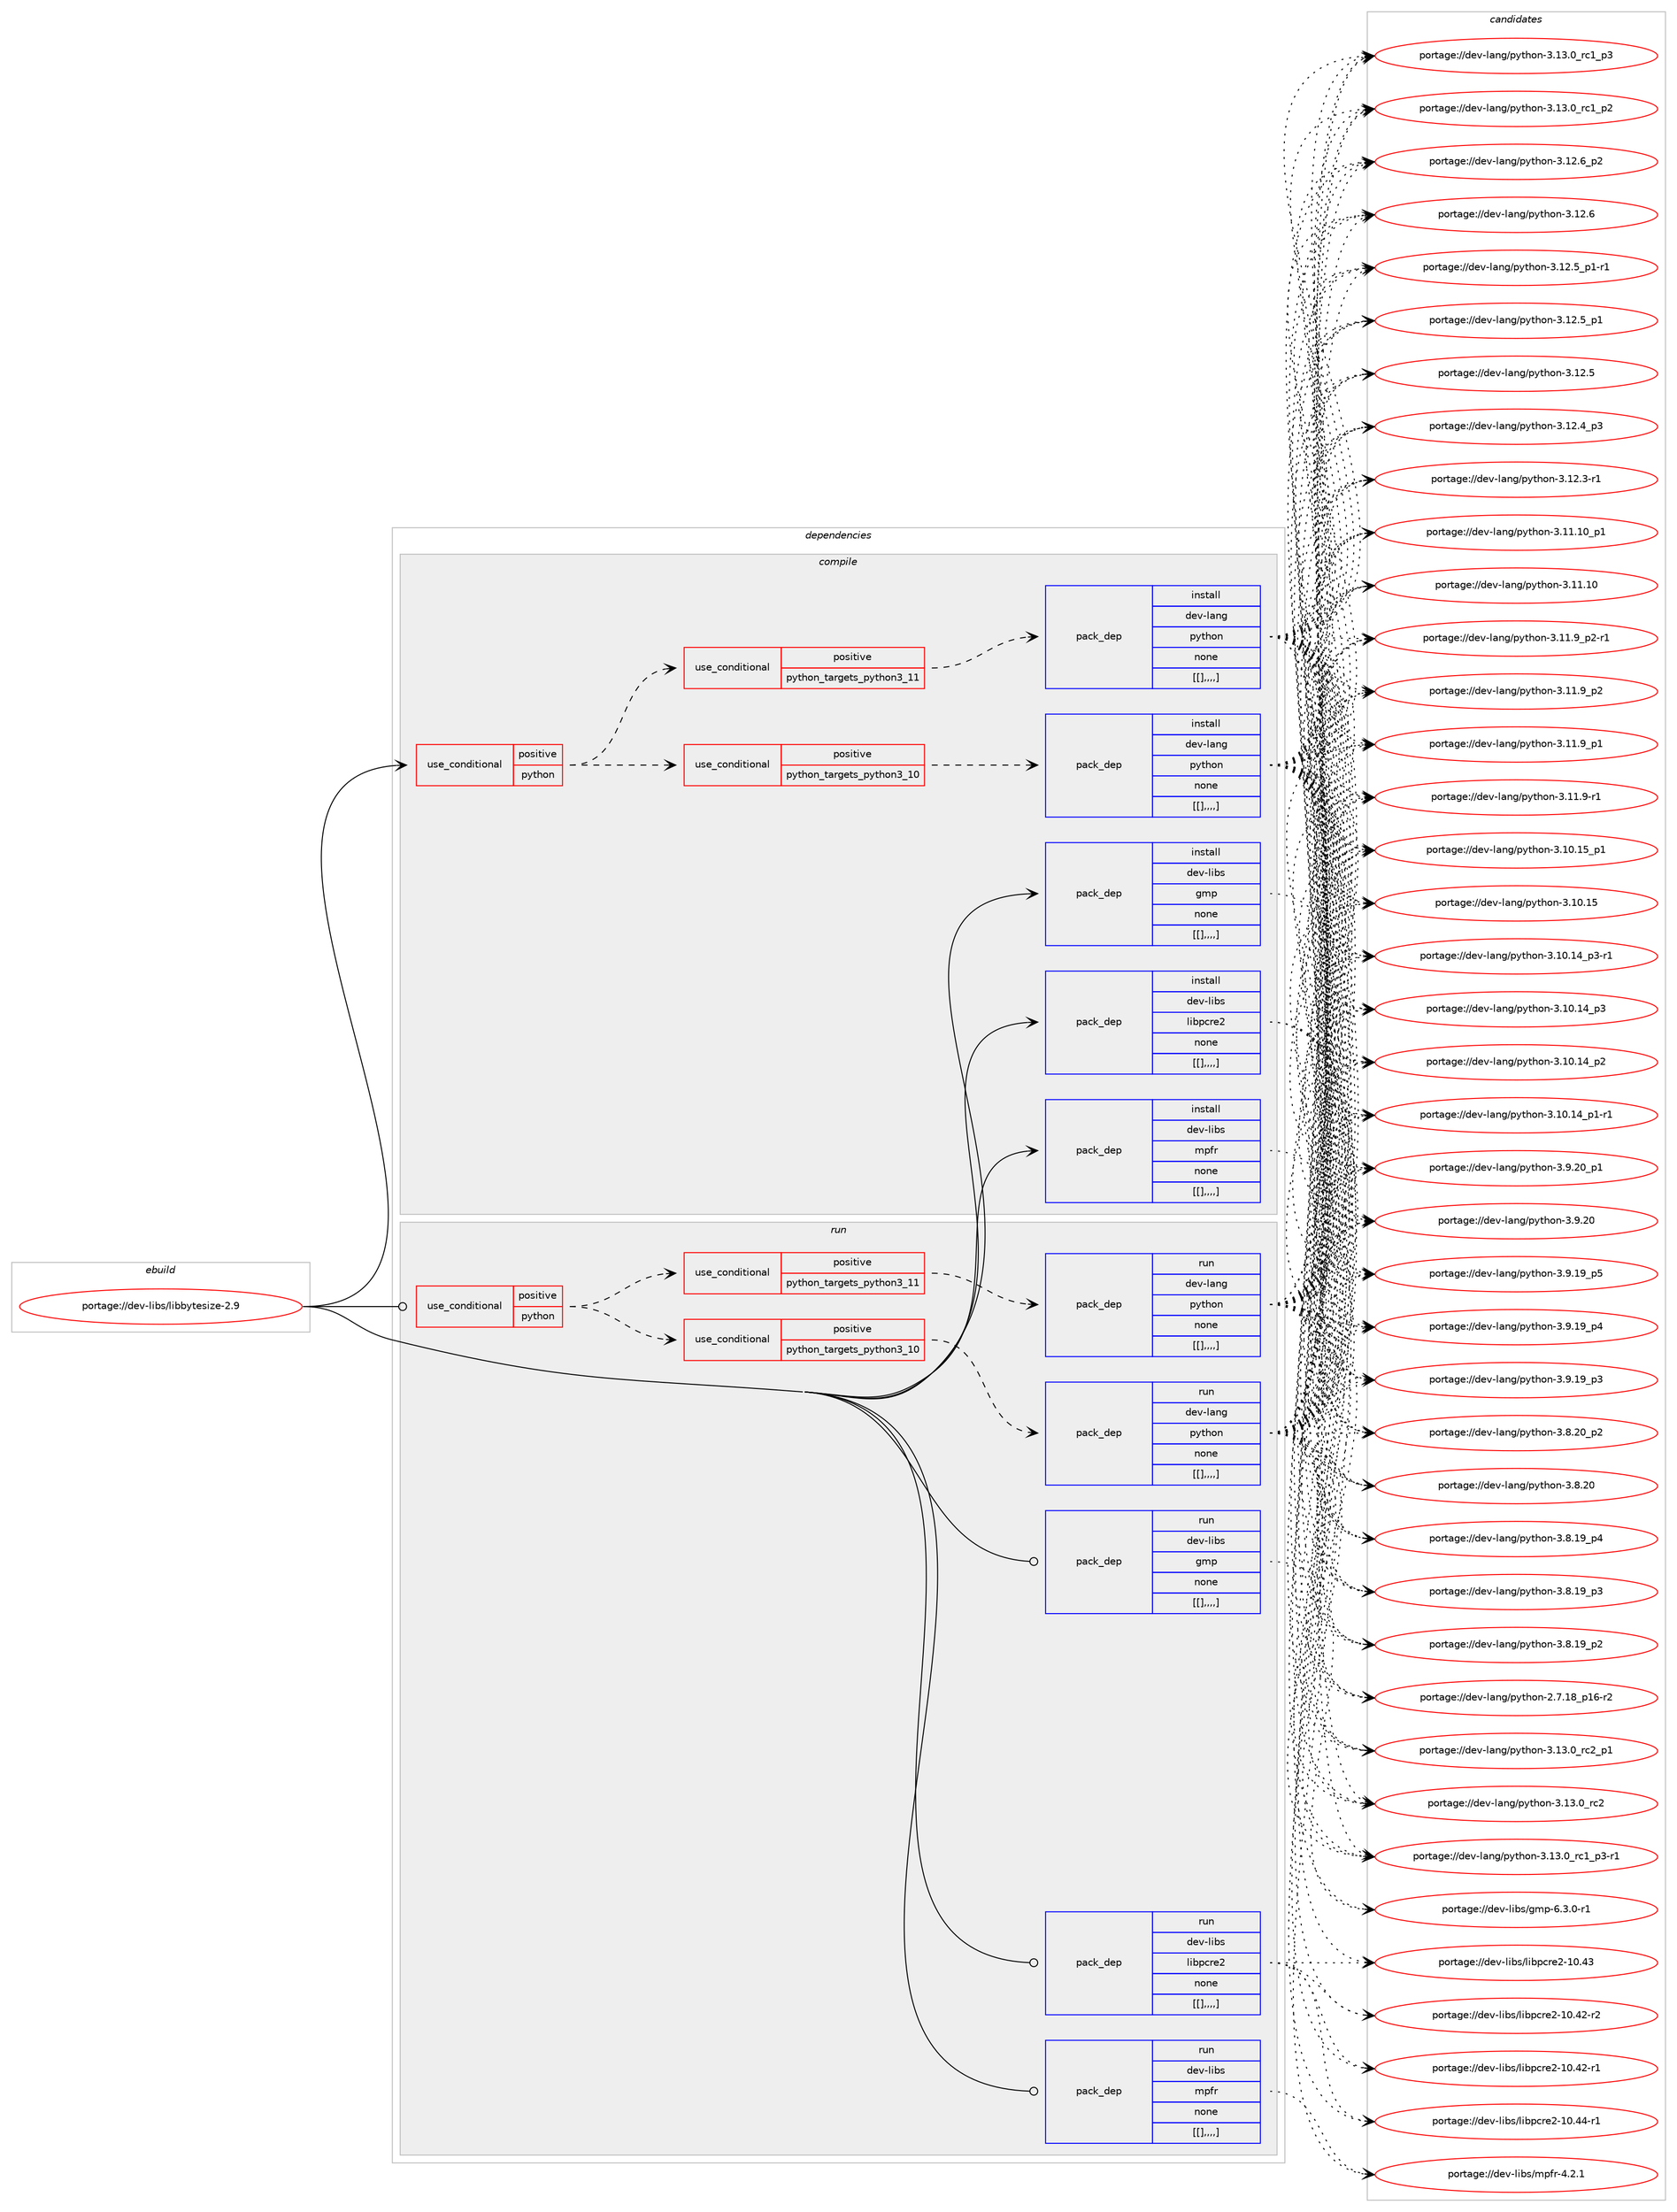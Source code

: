 digraph prolog {

# *************
# Graph options
# *************

newrank=true;
concentrate=true;
compound=true;
graph [rankdir=LR,fontname=Helvetica,fontsize=10,ranksep=1.5];#, ranksep=2.5, nodesep=0.2];
edge  [arrowhead=vee];
node  [fontname=Helvetica,fontsize=10];

# **********
# The ebuild
# **********

subgraph cluster_leftcol {
color=gray;
label=<<i>ebuild</i>>;
id [label="portage://dev-libs/libbytesize-2.9", color=red, width=4, href="../dev-libs/libbytesize-2.9.svg"];
}

# ****************
# The dependencies
# ****************

subgraph cluster_midcol {
color=gray;
label=<<i>dependencies</i>>;
subgraph cluster_compile {
fillcolor="#eeeeee";
style=filled;
label=<<i>compile</i>>;
subgraph cond27423 {
dependency110654 [label=<<TABLE BORDER="0" CELLBORDER="1" CELLSPACING="0" CELLPADDING="4"><TR><TD ROWSPAN="3" CELLPADDING="10">use_conditional</TD></TR><TR><TD>positive</TD></TR><TR><TD>python</TD></TR></TABLE>>, shape=none, color=red];
subgraph cond27424 {
dependency110655 [label=<<TABLE BORDER="0" CELLBORDER="1" CELLSPACING="0" CELLPADDING="4"><TR><TD ROWSPAN="3" CELLPADDING="10">use_conditional</TD></TR><TR><TD>positive</TD></TR><TR><TD>python_targets_python3_10</TD></TR></TABLE>>, shape=none, color=red];
subgraph pack82079 {
dependency110656 [label=<<TABLE BORDER="0" CELLBORDER="1" CELLSPACING="0" CELLPADDING="4" WIDTH="220"><TR><TD ROWSPAN="6" CELLPADDING="30">pack_dep</TD></TR><TR><TD WIDTH="110">install</TD></TR><TR><TD>dev-lang</TD></TR><TR><TD>python</TD></TR><TR><TD>none</TD></TR><TR><TD>[[],,,,]</TD></TR></TABLE>>, shape=none, color=blue];
}
dependency110655:e -> dependency110656:w [weight=20,style="dashed",arrowhead="vee"];
}
dependency110654:e -> dependency110655:w [weight=20,style="dashed",arrowhead="vee"];
subgraph cond27425 {
dependency110657 [label=<<TABLE BORDER="0" CELLBORDER="1" CELLSPACING="0" CELLPADDING="4"><TR><TD ROWSPAN="3" CELLPADDING="10">use_conditional</TD></TR><TR><TD>positive</TD></TR><TR><TD>python_targets_python3_11</TD></TR></TABLE>>, shape=none, color=red];
subgraph pack82080 {
dependency110658 [label=<<TABLE BORDER="0" CELLBORDER="1" CELLSPACING="0" CELLPADDING="4" WIDTH="220"><TR><TD ROWSPAN="6" CELLPADDING="30">pack_dep</TD></TR><TR><TD WIDTH="110">install</TD></TR><TR><TD>dev-lang</TD></TR><TR><TD>python</TD></TR><TR><TD>none</TD></TR><TR><TD>[[],,,,]</TD></TR></TABLE>>, shape=none, color=blue];
}
dependency110657:e -> dependency110658:w [weight=20,style="dashed",arrowhead="vee"];
}
dependency110654:e -> dependency110657:w [weight=20,style="dashed",arrowhead="vee"];
}
id:e -> dependency110654:w [weight=20,style="solid",arrowhead="vee"];
subgraph pack82081 {
dependency110659 [label=<<TABLE BORDER="0" CELLBORDER="1" CELLSPACING="0" CELLPADDING="4" WIDTH="220"><TR><TD ROWSPAN="6" CELLPADDING="30">pack_dep</TD></TR><TR><TD WIDTH="110">install</TD></TR><TR><TD>dev-libs</TD></TR><TR><TD>gmp</TD></TR><TR><TD>none</TD></TR><TR><TD>[[],,,,]</TD></TR></TABLE>>, shape=none, color=blue];
}
id:e -> dependency110659:w [weight=20,style="solid",arrowhead="vee"];
subgraph pack82082 {
dependency110660 [label=<<TABLE BORDER="0" CELLBORDER="1" CELLSPACING="0" CELLPADDING="4" WIDTH="220"><TR><TD ROWSPAN="6" CELLPADDING="30">pack_dep</TD></TR><TR><TD WIDTH="110">install</TD></TR><TR><TD>dev-libs</TD></TR><TR><TD>libpcre2</TD></TR><TR><TD>none</TD></TR><TR><TD>[[],,,,]</TD></TR></TABLE>>, shape=none, color=blue];
}
id:e -> dependency110660:w [weight=20,style="solid",arrowhead="vee"];
subgraph pack82083 {
dependency110661 [label=<<TABLE BORDER="0" CELLBORDER="1" CELLSPACING="0" CELLPADDING="4" WIDTH="220"><TR><TD ROWSPAN="6" CELLPADDING="30">pack_dep</TD></TR><TR><TD WIDTH="110">install</TD></TR><TR><TD>dev-libs</TD></TR><TR><TD>mpfr</TD></TR><TR><TD>none</TD></TR><TR><TD>[[],,,,]</TD></TR></TABLE>>, shape=none, color=blue];
}
id:e -> dependency110661:w [weight=20,style="solid",arrowhead="vee"];
}
subgraph cluster_compileandrun {
fillcolor="#eeeeee";
style=filled;
label=<<i>compile and run</i>>;
}
subgraph cluster_run {
fillcolor="#eeeeee";
style=filled;
label=<<i>run</i>>;
subgraph cond27426 {
dependency110662 [label=<<TABLE BORDER="0" CELLBORDER="1" CELLSPACING="0" CELLPADDING="4"><TR><TD ROWSPAN="3" CELLPADDING="10">use_conditional</TD></TR><TR><TD>positive</TD></TR><TR><TD>python</TD></TR></TABLE>>, shape=none, color=red];
subgraph cond27427 {
dependency110663 [label=<<TABLE BORDER="0" CELLBORDER="1" CELLSPACING="0" CELLPADDING="4"><TR><TD ROWSPAN="3" CELLPADDING="10">use_conditional</TD></TR><TR><TD>positive</TD></TR><TR><TD>python_targets_python3_10</TD></TR></TABLE>>, shape=none, color=red];
subgraph pack82084 {
dependency110664 [label=<<TABLE BORDER="0" CELLBORDER="1" CELLSPACING="0" CELLPADDING="4" WIDTH="220"><TR><TD ROWSPAN="6" CELLPADDING="30">pack_dep</TD></TR><TR><TD WIDTH="110">run</TD></TR><TR><TD>dev-lang</TD></TR><TR><TD>python</TD></TR><TR><TD>none</TD></TR><TR><TD>[[],,,,]</TD></TR></TABLE>>, shape=none, color=blue];
}
dependency110663:e -> dependency110664:w [weight=20,style="dashed",arrowhead="vee"];
}
dependency110662:e -> dependency110663:w [weight=20,style="dashed",arrowhead="vee"];
subgraph cond27428 {
dependency110665 [label=<<TABLE BORDER="0" CELLBORDER="1" CELLSPACING="0" CELLPADDING="4"><TR><TD ROWSPAN="3" CELLPADDING="10">use_conditional</TD></TR><TR><TD>positive</TD></TR><TR><TD>python_targets_python3_11</TD></TR></TABLE>>, shape=none, color=red];
subgraph pack82085 {
dependency110666 [label=<<TABLE BORDER="0" CELLBORDER="1" CELLSPACING="0" CELLPADDING="4" WIDTH="220"><TR><TD ROWSPAN="6" CELLPADDING="30">pack_dep</TD></TR><TR><TD WIDTH="110">run</TD></TR><TR><TD>dev-lang</TD></TR><TR><TD>python</TD></TR><TR><TD>none</TD></TR><TR><TD>[[],,,,]</TD></TR></TABLE>>, shape=none, color=blue];
}
dependency110665:e -> dependency110666:w [weight=20,style="dashed",arrowhead="vee"];
}
dependency110662:e -> dependency110665:w [weight=20,style="dashed",arrowhead="vee"];
}
id:e -> dependency110662:w [weight=20,style="solid",arrowhead="odot"];
subgraph pack82086 {
dependency110667 [label=<<TABLE BORDER="0" CELLBORDER="1" CELLSPACING="0" CELLPADDING="4" WIDTH="220"><TR><TD ROWSPAN="6" CELLPADDING="30">pack_dep</TD></TR><TR><TD WIDTH="110">run</TD></TR><TR><TD>dev-libs</TD></TR><TR><TD>gmp</TD></TR><TR><TD>none</TD></TR><TR><TD>[[],,,,]</TD></TR></TABLE>>, shape=none, color=blue];
}
id:e -> dependency110667:w [weight=20,style="solid",arrowhead="odot"];
subgraph pack82087 {
dependency110668 [label=<<TABLE BORDER="0" CELLBORDER="1" CELLSPACING="0" CELLPADDING="4" WIDTH="220"><TR><TD ROWSPAN="6" CELLPADDING="30">pack_dep</TD></TR><TR><TD WIDTH="110">run</TD></TR><TR><TD>dev-libs</TD></TR><TR><TD>libpcre2</TD></TR><TR><TD>none</TD></TR><TR><TD>[[],,,,]</TD></TR></TABLE>>, shape=none, color=blue];
}
id:e -> dependency110668:w [weight=20,style="solid",arrowhead="odot"];
subgraph pack82088 {
dependency110669 [label=<<TABLE BORDER="0" CELLBORDER="1" CELLSPACING="0" CELLPADDING="4" WIDTH="220"><TR><TD ROWSPAN="6" CELLPADDING="30">pack_dep</TD></TR><TR><TD WIDTH="110">run</TD></TR><TR><TD>dev-libs</TD></TR><TR><TD>mpfr</TD></TR><TR><TD>none</TD></TR><TR><TD>[[],,,,]</TD></TR></TABLE>>, shape=none, color=blue];
}
id:e -> dependency110669:w [weight=20,style="solid",arrowhead="odot"];
}
}

# **************
# The candidates
# **************

subgraph cluster_choices {
rank=same;
color=gray;
label=<<i>candidates</i>>;

subgraph choice82079 {
color=black;
nodesep=1;
choice100101118451089711010347112121116104111110455146495146489511499509511249 [label="portage://dev-lang/python-3.13.0_rc2_p1", color=red, width=4,href="../dev-lang/python-3.13.0_rc2_p1.svg"];
choice10010111845108971101034711212111610411111045514649514648951149950 [label="portage://dev-lang/python-3.13.0_rc2", color=red, width=4,href="../dev-lang/python-3.13.0_rc2.svg"];
choice1001011184510897110103471121211161041111104551464951464895114994995112514511449 [label="portage://dev-lang/python-3.13.0_rc1_p3-r1", color=red, width=4,href="../dev-lang/python-3.13.0_rc1_p3-r1.svg"];
choice100101118451089711010347112121116104111110455146495146489511499499511251 [label="portage://dev-lang/python-3.13.0_rc1_p3", color=red, width=4,href="../dev-lang/python-3.13.0_rc1_p3.svg"];
choice100101118451089711010347112121116104111110455146495146489511499499511250 [label="portage://dev-lang/python-3.13.0_rc1_p2", color=red, width=4,href="../dev-lang/python-3.13.0_rc1_p2.svg"];
choice100101118451089711010347112121116104111110455146495046549511250 [label="portage://dev-lang/python-3.12.6_p2", color=red, width=4,href="../dev-lang/python-3.12.6_p2.svg"];
choice10010111845108971101034711212111610411111045514649504654 [label="portage://dev-lang/python-3.12.6", color=red, width=4,href="../dev-lang/python-3.12.6.svg"];
choice1001011184510897110103471121211161041111104551464950465395112494511449 [label="portage://dev-lang/python-3.12.5_p1-r1", color=red, width=4,href="../dev-lang/python-3.12.5_p1-r1.svg"];
choice100101118451089711010347112121116104111110455146495046539511249 [label="portage://dev-lang/python-3.12.5_p1", color=red, width=4,href="../dev-lang/python-3.12.5_p1.svg"];
choice10010111845108971101034711212111610411111045514649504653 [label="portage://dev-lang/python-3.12.5", color=red, width=4,href="../dev-lang/python-3.12.5.svg"];
choice100101118451089711010347112121116104111110455146495046529511251 [label="portage://dev-lang/python-3.12.4_p3", color=red, width=4,href="../dev-lang/python-3.12.4_p3.svg"];
choice100101118451089711010347112121116104111110455146495046514511449 [label="portage://dev-lang/python-3.12.3-r1", color=red, width=4,href="../dev-lang/python-3.12.3-r1.svg"];
choice10010111845108971101034711212111610411111045514649494649489511249 [label="portage://dev-lang/python-3.11.10_p1", color=red, width=4,href="../dev-lang/python-3.11.10_p1.svg"];
choice1001011184510897110103471121211161041111104551464949464948 [label="portage://dev-lang/python-3.11.10", color=red, width=4,href="../dev-lang/python-3.11.10.svg"];
choice1001011184510897110103471121211161041111104551464949465795112504511449 [label="portage://dev-lang/python-3.11.9_p2-r1", color=red, width=4,href="../dev-lang/python-3.11.9_p2-r1.svg"];
choice100101118451089711010347112121116104111110455146494946579511250 [label="portage://dev-lang/python-3.11.9_p2", color=red, width=4,href="../dev-lang/python-3.11.9_p2.svg"];
choice100101118451089711010347112121116104111110455146494946579511249 [label="portage://dev-lang/python-3.11.9_p1", color=red, width=4,href="../dev-lang/python-3.11.9_p1.svg"];
choice100101118451089711010347112121116104111110455146494946574511449 [label="portage://dev-lang/python-3.11.9-r1", color=red, width=4,href="../dev-lang/python-3.11.9-r1.svg"];
choice10010111845108971101034711212111610411111045514649484649539511249 [label="portage://dev-lang/python-3.10.15_p1", color=red, width=4,href="../dev-lang/python-3.10.15_p1.svg"];
choice1001011184510897110103471121211161041111104551464948464953 [label="portage://dev-lang/python-3.10.15", color=red, width=4,href="../dev-lang/python-3.10.15.svg"];
choice100101118451089711010347112121116104111110455146494846495295112514511449 [label="portage://dev-lang/python-3.10.14_p3-r1", color=red, width=4,href="../dev-lang/python-3.10.14_p3-r1.svg"];
choice10010111845108971101034711212111610411111045514649484649529511251 [label="portage://dev-lang/python-3.10.14_p3", color=red, width=4,href="../dev-lang/python-3.10.14_p3.svg"];
choice10010111845108971101034711212111610411111045514649484649529511250 [label="portage://dev-lang/python-3.10.14_p2", color=red, width=4,href="../dev-lang/python-3.10.14_p2.svg"];
choice100101118451089711010347112121116104111110455146494846495295112494511449 [label="portage://dev-lang/python-3.10.14_p1-r1", color=red, width=4,href="../dev-lang/python-3.10.14_p1-r1.svg"];
choice100101118451089711010347112121116104111110455146574650489511249 [label="portage://dev-lang/python-3.9.20_p1", color=red, width=4,href="../dev-lang/python-3.9.20_p1.svg"];
choice10010111845108971101034711212111610411111045514657465048 [label="portage://dev-lang/python-3.9.20", color=red, width=4,href="../dev-lang/python-3.9.20.svg"];
choice100101118451089711010347112121116104111110455146574649579511253 [label="portage://dev-lang/python-3.9.19_p5", color=red, width=4,href="../dev-lang/python-3.9.19_p5.svg"];
choice100101118451089711010347112121116104111110455146574649579511252 [label="portage://dev-lang/python-3.9.19_p4", color=red, width=4,href="../dev-lang/python-3.9.19_p4.svg"];
choice100101118451089711010347112121116104111110455146574649579511251 [label="portage://dev-lang/python-3.9.19_p3", color=red, width=4,href="../dev-lang/python-3.9.19_p3.svg"];
choice100101118451089711010347112121116104111110455146564650489511250 [label="portage://dev-lang/python-3.8.20_p2", color=red, width=4,href="../dev-lang/python-3.8.20_p2.svg"];
choice10010111845108971101034711212111610411111045514656465048 [label="portage://dev-lang/python-3.8.20", color=red, width=4,href="../dev-lang/python-3.8.20.svg"];
choice100101118451089711010347112121116104111110455146564649579511252 [label="portage://dev-lang/python-3.8.19_p4", color=red, width=4,href="../dev-lang/python-3.8.19_p4.svg"];
choice100101118451089711010347112121116104111110455146564649579511251 [label="portage://dev-lang/python-3.8.19_p3", color=red, width=4,href="../dev-lang/python-3.8.19_p3.svg"];
choice100101118451089711010347112121116104111110455146564649579511250 [label="portage://dev-lang/python-3.8.19_p2", color=red, width=4,href="../dev-lang/python-3.8.19_p2.svg"];
choice100101118451089711010347112121116104111110455046554649569511249544511450 [label="portage://dev-lang/python-2.7.18_p16-r2", color=red, width=4,href="../dev-lang/python-2.7.18_p16-r2.svg"];
dependency110656:e -> choice100101118451089711010347112121116104111110455146495146489511499509511249:w [style=dotted,weight="100"];
dependency110656:e -> choice10010111845108971101034711212111610411111045514649514648951149950:w [style=dotted,weight="100"];
dependency110656:e -> choice1001011184510897110103471121211161041111104551464951464895114994995112514511449:w [style=dotted,weight="100"];
dependency110656:e -> choice100101118451089711010347112121116104111110455146495146489511499499511251:w [style=dotted,weight="100"];
dependency110656:e -> choice100101118451089711010347112121116104111110455146495146489511499499511250:w [style=dotted,weight="100"];
dependency110656:e -> choice100101118451089711010347112121116104111110455146495046549511250:w [style=dotted,weight="100"];
dependency110656:e -> choice10010111845108971101034711212111610411111045514649504654:w [style=dotted,weight="100"];
dependency110656:e -> choice1001011184510897110103471121211161041111104551464950465395112494511449:w [style=dotted,weight="100"];
dependency110656:e -> choice100101118451089711010347112121116104111110455146495046539511249:w [style=dotted,weight="100"];
dependency110656:e -> choice10010111845108971101034711212111610411111045514649504653:w [style=dotted,weight="100"];
dependency110656:e -> choice100101118451089711010347112121116104111110455146495046529511251:w [style=dotted,weight="100"];
dependency110656:e -> choice100101118451089711010347112121116104111110455146495046514511449:w [style=dotted,weight="100"];
dependency110656:e -> choice10010111845108971101034711212111610411111045514649494649489511249:w [style=dotted,weight="100"];
dependency110656:e -> choice1001011184510897110103471121211161041111104551464949464948:w [style=dotted,weight="100"];
dependency110656:e -> choice1001011184510897110103471121211161041111104551464949465795112504511449:w [style=dotted,weight="100"];
dependency110656:e -> choice100101118451089711010347112121116104111110455146494946579511250:w [style=dotted,weight="100"];
dependency110656:e -> choice100101118451089711010347112121116104111110455146494946579511249:w [style=dotted,weight="100"];
dependency110656:e -> choice100101118451089711010347112121116104111110455146494946574511449:w [style=dotted,weight="100"];
dependency110656:e -> choice10010111845108971101034711212111610411111045514649484649539511249:w [style=dotted,weight="100"];
dependency110656:e -> choice1001011184510897110103471121211161041111104551464948464953:w [style=dotted,weight="100"];
dependency110656:e -> choice100101118451089711010347112121116104111110455146494846495295112514511449:w [style=dotted,weight="100"];
dependency110656:e -> choice10010111845108971101034711212111610411111045514649484649529511251:w [style=dotted,weight="100"];
dependency110656:e -> choice10010111845108971101034711212111610411111045514649484649529511250:w [style=dotted,weight="100"];
dependency110656:e -> choice100101118451089711010347112121116104111110455146494846495295112494511449:w [style=dotted,weight="100"];
dependency110656:e -> choice100101118451089711010347112121116104111110455146574650489511249:w [style=dotted,weight="100"];
dependency110656:e -> choice10010111845108971101034711212111610411111045514657465048:w [style=dotted,weight="100"];
dependency110656:e -> choice100101118451089711010347112121116104111110455146574649579511253:w [style=dotted,weight="100"];
dependency110656:e -> choice100101118451089711010347112121116104111110455146574649579511252:w [style=dotted,weight="100"];
dependency110656:e -> choice100101118451089711010347112121116104111110455146574649579511251:w [style=dotted,weight="100"];
dependency110656:e -> choice100101118451089711010347112121116104111110455146564650489511250:w [style=dotted,weight="100"];
dependency110656:e -> choice10010111845108971101034711212111610411111045514656465048:w [style=dotted,weight="100"];
dependency110656:e -> choice100101118451089711010347112121116104111110455146564649579511252:w [style=dotted,weight="100"];
dependency110656:e -> choice100101118451089711010347112121116104111110455146564649579511251:w [style=dotted,weight="100"];
dependency110656:e -> choice100101118451089711010347112121116104111110455146564649579511250:w [style=dotted,weight="100"];
dependency110656:e -> choice100101118451089711010347112121116104111110455046554649569511249544511450:w [style=dotted,weight="100"];
}
subgraph choice82080 {
color=black;
nodesep=1;
choice100101118451089711010347112121116104111110455146495146489511499509511249 [label="portage://dev-lang/python-3.13.0_rc2_p1", color=red, width=4,href="../dev-lang/python-3.13.0_rc2_p1.svg"];
choice10010111845108971101034711212111610411111045514649514648951149950 [label="portage://dev-lang/python-3.13.0_rc2", color=red, width=4,href="../dev-lang/python-3.13.0_rc2.svg"];
choice1001011184510897110103471121211161041111104551464951464895114994995112514511449 [label="portage://dev-lang/python-3.13.0_rc1_p3-r1", color=red, width=4,href="../dev-lang/python-3.13.0_rc1_p3-r1.svg"];
choice100101118451089711010347112121116104111110455146495146489511499499511251 [label="portage://dev-lang/python-3.13.0_rc1_p3", color=red, width=4,href="../dev-lang/python-3.13.0_rc1_p3.svg"];
choice100101118451089711010347112121116104111110455146495146489511499499511250 [label="portage://dev-lang/python-3.13.0_rc1_p2", color=red, width=4,href="../dev-lang/python-3.13.0_rc1_p2.svg"];
choice100101118451089711010347112121116104111110455146495046549511250 [label="portage://dev-lang/python-3.12.6_p2", color=red, width=4,href="../dev-lang/python-3.12.6_p2.svg"];
choice10010111845108971101034711212111610411111045514649504654 [label="portage://dev-lang/python-3.12.6", color=red, width=4,href="../dev-lang/python-3.12.6.svg"];
choice1001011184510897110103471121211161041111104551464950465395112494511449 [label="portage://dev-lang/python-3.12.5_p1-r1", color=red, width=4,href="../dev-lang/python-3.12.5_p1-r1.svg"];
choice100101118451089711010347112121116104111110455146495046539511249 [label="portage://dev-lang/python-3.12.5_p1", color=red, width=4,href="../dev-lang/python-3.12.5_p1.svg"];
choice10010111845108971101034711212111610411111045514649504653 [label="portage://dev-lang/python-3.12.5", color=red, width=4,href="../dev-lang/python-3.12.5.svg"];
choice100101118451089711010347112121116104111110455146495046529511251 [label="portage://dev-lang/python-3.12.4_p3", color=red, width=4,href="../dev-lang/python-3.12.4_p3.svg"];
choice100101118451089711010347112121116104111110455146495046514511449 [label="portage://dev-lang/python-3.12.3-r1", color=red, width=4,href="../dev-lang/python-3.12.3-r1.svg"];
choice10010111845108971101034711212111610411111045514649494649489511249 [label="portage://dev-lang/python-3.11.10_p1", color=red, width=4,href="../dev-lang/python-3.11.10_p1.svg"];
choice1001011184510897110103471121211161041111104551464949464948 [label="portage://dev-lang/python-3.11.10", color=red, width=4,href="../dev-lang/python-3.11.10.svg"];
choice1001011184510897110103471121211161041111104551464949465795112504511449 [label="portage://dev-lang/python-3.11.9_p2-r1", color=red, width=4,href="../dev-lang/python-3.11.9_p2-r1.svg"];
choice100101118451089711010347112121116104111110455146494946579511250 [label="portage://dev-lang/python-3.11.9_p2", color=red, width=4,href="../dev-lang/python-3.11.9_p2.svg"];
choice100101118451089711010347112121116104111110455146494946579511249 [label="portage://dev-lang/python-3.11.9_p1", color=red, width=4,href="../dev-lang/python-3.11.9_p1.svg"];
choice100101118451089711010347112121116104111110455146494946574511449 [label="portage://dev-lang/python-3.11.9-r1", color=red, width=4,href="../dev-lang/python-3.11.9-r1.svg"];
choice10010111845108971101034711212111610411111045514649484649539511249 [label="portage://dev-lang/python-3.10.15_p1", color=red, width=4,href="../dev-lang/python-3.10.15_p1.svg"];
choice1001011184510897110103471121211161041111104551464948464953 [label="portage://dev-lang/python-3.10.15", color=red, width=4,href="../dev-lang/python-3.10.15.svg"];
choice100101118451089711010347112121116104111110455146494846495295112514511449 [label="portage://dev-lang/python-3.10.14_p3-r1", color=red, width=4,href="../dev-lang/python-3.10.14_p3-r1.svg"];
choice10010111845108971101034711212111610411111045514649484649529511251 [label="portage://dev-lang/python-3.10.14_p3", color=red, width=4,href="../dev-lang/python-3.10.14_p3.svg"];
choice10010111845108971101034711212111610411111045514649484649529511250 [label="portage://dev-lang/python-3.10.14_p2", color=red, width=4,href="../dev-lang/python-3.10.14_p2.svg"];
choice100101118451089711010347112121116104111110455146494846495295112494511449 [label="portage://dev-lang/python-3.10.14_p1-r1", color=red, width=4,href="../dev-lang/python-3.10.14_p1-r1.svg"];
choice100101118451089711010347112121116104111110455146574650489511249 [label="portage://dev-lang/python-3.9.20_p1", color=red, width=4,href="../dev-lang/python-3.9.20_p1.svg"];
choice10010111845108971101034711212111610411111045514657465048 [label="portage://dev-lang/python-3.9.20", color=red, width=4,href="../dev-lang/python-3.9.20.svg"];
choice100101118451089711010347112121116104111110455146574649579511253 [label="portage://dev-lang/python-3.9.19_p5", color=red, width=4,href="../dev-lang/python-3.9.19_p5.svg"];
choice100101118451089711010347112121116104111110455146574649579511252 [label="portage://dev-lang/python-3.9.19_p4", color=red, width=4,href="../dev-lang/python-3.9.19_p4.svg"];
choice100101118451089711010347112121116104111110455146574649579511251 [label="portage://dev-lang/python-3.9.19_p3", color=red, width=4,href="../dev-lang/python-3.9.19_p3.svg"];
choice100101118451089711010347112121116104111110455146564650489511250 [label="portage://dev-lang/python-3.8.20_p2", color=red, width=4,href="../dev-lang/python-3.8.20_p2.svg"];
choice10010111845108971101034711212111610411111045514656465048 [label="portage://dev-lang/python-3.8.20", color=red, width=4,href="../dev-lang/python-3.8.20.svg"];
choice100101118451089711010347112121116104111110455146564649579511252 [label="portage://dev-lang/python-3.8.19_p4", color=red, width=4,href="../dev-lang/python-3.8.19_p4.svg"];
choice100101118451089711010347112121116104111110455146564649579511251 [label="portage://dev-lang/python-3.8.19_p3", color=red, width=4,href="../dev-lang/python-3.8.19_p3.svg"];
choice100101118451089711010347112121116104111110455146564649579511250 [label="portage://dev-lang/python-3.8.19_p2", color=red, width=4,href="../dev-lang/python-3.8.19_p2.svg"];
choice100101118451089711010347112121116104111110455046554649569511249544511450 [label="portage://dev-lang/python-2.7.18_p16-r2", color=red, width=4,href="../dev-lang/python-2.7.18_p16-r2.svg"];
dependency110658:e -> choice100101118451089711010347112121116104111110455146495146489511499509511249:w [style=dotted,weight="100"];
dependency110658:e -> choice10010111845108971101034711212111610411111045514649514648951149950:w [style=dotted,weight="100"];
dependency110658:e -> choice1001011184510897110103471121211161041111104551464951464895114994995112514511449:w [style=dotted,weight="100"];
dependency110658:e -> choice100101118451089711010347112121116104111110455146495146489511499499511251:w [style=dotted,weight="100"];
dependency110658:e -> choice100101118451089711010347112121116104111110455146495146489511499499511250:w [style=dotted,weight="100"];
dependency110658:e -> choice100101118451089711010347112121116104111110455146495046549511250:w [style=dotted,weight="100"];
dependency110658:e -> choice10010111845108971101034711212111610411111045514649504654:w [style=dotted,weight="100"];
dependency110658:e -> choice1001011184510897110103471121211161041111104551464950465395112494511449:w [style=dotted,weight="100"];
dependency110658:e -> choice100101118451089711010347112121116104111110455146495046539511249:w [style=dotted,weight="100"];
dependency110658:e -> choice10010111845108971101034711212111610411111045514649504653:w [style=dotted,weight="100"];
dependency110658:e -> choice100101118451089711010347112121116104111110455146495046529511251:w [style=dotted,weight="100"];
dependency110658:e -> choice100101118451089711010347112121116104111110455146495046514511449:w [style=dotted,weight="100"];
dependency110658:e -> choice10010111845108971101034711212111610411111045514649494649489511249:w [style=dotted,weight="100"];
dependency110658:e -> choice1001011184510897110103471121211161041111104551464949464948:w [style=dotted,weight="100"];
dependency110658:e -> choice1001011184510897110103471121211161041111104551464949465795112504511449:w [style=dotted,weight="100"];
dependency110658:e -> choice100101118451089711010347112121116104111110455146494946579511250:w [style=dotted,weight="100"];
dependency110658:e -> choice100101118451089711010347112121116104111110455146494946579511249:w [style=dotted,weight="100"];
dependency110658:e -> choice100101118451089711010347112121116104111110455146494946574511449:w [style=dotted,weight="100"];
dependency110658:e -> choice10010111845108971101034711212111610411111045514649484649539511249:w [style=dotted,weight="100"];
dependency110658:e -> choice1001011184510897110103471121211161041111104551464948464953:w [style=dotted,weight="100"];
dependency110658:e -> choice100101118451089711010347112121116104111110455146494846495295112514511449:w [style=dotted,weight="100"];
dependency110658:e -> choice10010111845108971101034711212111610411111045514649484649529511251:w [style=dotted,weight="100"];
dependency110658:e -> choice10010111845108971101034711212111610411111045514649484649529511250:w [style=dotted,weight="100"];
dependency110658:e -> choice100101118451089711010347112121116104111110455146494846495295112494511449:w [style=dotted,weight="100"];
dependency110658:e -> choice100101118451089711010347112121116104111110455146574650489511249:w [style=dotted,weight="100"];
dependency110658:e -> choice10010111845108971101034711212111610411111045514657465048:w [style=dotted,weight="100"];
dependency110658:e -> choice100101118451089711010347112121116104111110455146574649579511253:w [style=dotted,weight="100"];
dependency110658:e -> choice100101118451089711010347112121116104111110455146574649579511252:w [style=dotted,weight="100"];
dependency110658:e -> choice100101118451089711010347112121116104111110455146574649579511251:w [style=dotted,weight="100"];
dependency110658:e -> choice100101118451089711010347112121116104111110455146564650489511250:w [style=dotted,weight="100"];
dependency110658:e -> choice10010111845108971101034711212111610411111045514656465048:w [style=dotted,weight="100"];
dependency110658:e -> choice100101118451089711010347112121116104111110455146564649579511252:w [style=dotted,weight="100"];
dependency110658:e -> choice100101118451089711010347112121116104111110455146564649579511251:w [style=dotted,weight="100"];
dependency110658:e -> choice100101118451089711010347112121116104111110455146564649579511250:w [style=dotted,weight="100"];
dependency110658:e -> choice100101118451089711010347112121116104111110455046554649569511249544511450:w [style=dotted,weight="100"];
}
subgraph choice82081 {
color=black;
nodesep=1;
choice1001011184510810598115471031091124554465146484511449 [label="portage://dev-libs/gmp-6.3.0-r1", color=red, width=4,href="../dev-libs/gmp-6.3.0-r1.svg"];
dependency110659:e -> choice1001011184510810598115471031091124554465146484511449:w [style=dotted,weight="100"];
}
subgraph choice82082 {
color=black;
nodesep=1;
choice1001011184510810598115471081059811299114101504549484652524511449 [label="portage://dev-libs/libpcre2-10.44-r1", color=red, width=4,href="../dev-libs/libpcre2-10.44-r1.svg"];
choice100101118451081059811547108105981129911410150454948465251 [label="portage://dev-libs/libpcre2-10.43", color=red, width=4,href="../dev-libs/libpcre2-10.43.svg"];
choice1001011184510810598115471081059811299114101504549484652504511450 [label="portage://dev-libs/libpcre2-10.42-r2", color=red, width=4,href="../dev-libs/libpcre2-10.42-r2.svg"];
choice1001011184510810598115471081059811299114101504549484652504511449 [label="portage://dev-libs/libpcre2-10.42-r1", color=red, width=4,href="../dev-libs/libpcre2-10.42-r1.svg"];
dependency110660:e -> choice1001011184510810598115471081059811299114101504549484652524511449:w [style=dotted,weight="100"];
dependency110660:e -> choice100101118451081059811547108105981129911410150454948465251:w [style=dotted,weight="100"];
dependency110660:e -> choice1001011184510810598115471081059811299114101504549484652504511450:w [style=dotted,weight="100"];
dependency110660:e -> choice1001011184510810598115471081059811299114101504549484652504511449:w [style=dotted,weight="100"];
}
subgraph choice82083 {
color=black;
nodesep=1;
choice100101118451081059811547109112102114455246504649 [label="portage://dev-libs/mpfr-4.2.1", color=red, width=4,href="../dev-libs/mpfr-4.2.1.svg"];
dependency110661:e -> choice100101118451081059811547109112102114455246504649:w [style=dotted,weight="100"];
}
subgraph choice82084 {
color=black;
nodesep=1;
choice100101118451089711010347112121116104111110455146495146489511499509511249 [label="portage://dev-lang/python-3.13.0_rc2_p1", color=red, width=4,href="../dev-lang/python-3.13.0_rc2_p1.svg"];
choice10010111845108971101034711212111610411111045514649514648951149950 [label="portage://dev-lang/python-3.13.0_rc2", color=red, width=4,href="../dev-lang/python-3.13.0_rc2.svg"];
choice1001011184510897110103471121211161041111104551464951464895114994995112514511449 [label="portage://dev-lang/python-3.13.0_rc1_p3-r1", color=red, width=4,href="../dev-lang/python-3.13.0_rc1_p3-r1.svg"];
choice100101118451089711010347112121116104111110455146495146489511499499511251 [label="portage://dev-lang/python-3.13.0_rc1_p3", color=red, width=4,href="../dev-lang/python-3.13.0_rc1_p3.svg"];
choice100101118451089711010347112121116104111110455146495146489511499499511250 [label="portage://dev-lang/python-3.13.0_rc1_p2", color=red, width=4,href="../dev-lang/python-3.13.0_rc1_p2.svg"];
choice100101118451089711010347112121116104111110455146495046549511250 [label="portage://dev-lang/python-3.12.6_p2", color=red, width=4,href="../dev-lang/python-3.12.6_p2.svg"];
choice10010111845108971101034711212111610411111045514649504654 [label="portage://dev-lang/python-3.12.6", color=red, width=4,href="../dev-lang/python-3.12.6.svg"];
choice1001011184510897110103471121211161041111104551464950465395112494511449 [label="portage://dev-lang/python-3.12.5_p1-r1", color=red, width=4,href="../dev-lang/python-3.12.5_p1-r1.svg"];
choice100101118451089711010347112121116104111110455146495046539511249 [label="portage://dev-lang/python-3.12.5_p1", color=red, width=4,href="../dev-lang/python-3.12.5_p1.svg"];
choice10010111845108971101034711212111610411111045514649504653 [label="portage://dev-lang/python-3.12.5", color=red, width=4,href="../dev-lang/python-3.12.5.svg"];
choice100101118451089711010347112121116104111110455146495046529511251 [label="portage://dev-lang/python-3.12.4_p3", color=red, width=4,href="../dev-lang/python-3.12.4_p3.svg"];
choice100101118451089711010347112121116104111110455146495046514511449 [label="portage://dev-lang/python-3.12.3-r1", color=red, width=4,href="../dev-lang/python-3.12.3-r1.svg"];
choice10010111845108971101034711212111610411111045514649494649489511249 [label="portage://dev-lang/python-3.11.10_p1", color=red, width=4,href="../dev-lang/python-3.11.10_p1.svg"];
choice1001011184510897110103471121211161041111104551464949464948 [label="portage://dev-lang/python-3.11.10", color=red, width=4,href="../dev-lang/python-3.11.10.svg"];
choice1001011184510897110103471121211161041111104551464949465795112504511449 [label="portage://dev-lang/python-3.11.9_p2-r1", color=red, width=4,href="../dev-lang/python-3.11.9_p2-r1.svg"];
choice100101118451089711010347112121116104111110455146494946579511250 [label="portage://dev-lang/python-3.11.9_p2", color=red, width=4,href="../dev-lang/python-3.11.9_p2.svg"];
choice100101118451089711010347112121116104111110455146494946579511249 [label="portage://dev-lang/python-3.11.9_p1", color=red, width=4,href="../dev-lang/python-3.11.9_p1.svg"];
choice100101118451089711010347112121116104111110455146494946574511449 [label="portage://dev-lang/python-3.11.9-r1", color=red, width=4,href="../dev-lang/python-3.11.9-r1.svg"];
choice10010111845108971101034711212111610411111045514649484649539511249 [label="portage://dev-lang/python-3.10.15_p1", color=red, width=4,href="../dev-lang/python-3.10.15_p1.svg"];
choice1001011184510897110103471121211161041111104551464948464953 [label="portage://dev-lang/python-3.10.15", color=red, width=4,href="../dev-lang/python-3.10.15.svg"];
choice100101118451089711010347112121116104111110455146494846495295112514511449 [label="portage://dev-lang/python-3.10.14_p3-r1", color=red, width=4,href="../dev-lang/python-3.10.14_p3-r1.svg"];
choice10010111845108971101034711212111610411111045514649484649529511251 [label="portage://dev-lang/python-3.10.14_p3", color=red, width=4,href="../dev-lang/python-3.10.14_p3.svg"];
choice10010111845108971101034711212111610411111045514649484649529511250 [label="portage://dev-lang/python-3.10.14_p2", color=red, width=4,href="../dev-lang/python-3.10.14_p2.svg"];
choice100101118451089711010347112121116104111110455146494846495295112494511449 [label="portage://dev-lang/python-3.10.14_p1-r1", color=red, width=4,href="../dev-lang/python-3.10.14_p1-r1.svg"];
choice100101118451089711010347112121116104111110455146574650489511249 [label="portage://dev-lang/python-3.9.20_p1", color=red, width=4,href="../dev-lang/python-3.9.20_p1.svg"];
choice10010111845108971101034711212111610411111045514657465048 [label="portage://dev-lang/python-3.9.20", color=red, width=4,href="../dev-lang/python-3.9.20.svg"];
choice100101118451089711010347112121116104111110455146574649579511253 [label="portage://dev-lang/python-3.9.19_p5", color=red, width=4,href="../dev-lang/python-3.9.19_p5.svg"];
choice100101118451089711010347112121116104111110455146574649579511252 [label="portage://dev-lang/python-3.9.19_p4", color=red, width=4,href="../dev-lang/python-3.9.19_p4.svg"];
choice100101118451089711010347112121116104111110455146574649579511251 [label="portage://dev-lang/python-3.9.19_p3", color=red, width=4,href="../dev-lang/python-3.9.19_p3.svg"];
choice100101118451089711010347112121116104111110455146564650489511250 [label="portage://dev-lang/python-3.8.20_p2", color=red, width=4,href="../dev-lang/python-3.8.20_p2.svg"];
choice10010111845108971101034711212111610411111045514656465048 [label="portage://dev-lang/python-3.8.20", color=red, width=4,href="../dev-lang/python-3.8.20.svg"];
choice100101118451089711010347112121116104111110455146564649579511252 [label="portage://dev-lang/python-3.8.19_p4", color=red, width=4,href="../dev-lang/python-3.8.19_p4.svg"];
choice100101118451089711010347112121116104111110455146564649579511251 [label="portage://dev-lang/python-3.8.19_p3", color=red, width=4,href="../dev-lang/python-3.8.19_p3.svg"];
choice100101118451089711010347112121116104111110455146564649579511250 [label="portage://dev-lang/python-3.8.19_p2", color=red, width=4,href="../dev-lang/python-3.8.19_p2.svg"];
choice100101118451089711010347112121116104111110455046554649569511249544511450 [label="portage://dev-lang/python-2.7.18_p16-r2", color=red, width=4,href="../dev-lang/python-2.7.18_p16-r2.svg"];
dependency110664:e -> choice100101118451089711010347112121116104111110455146495146489511499509511249:w [style=dotted,weight="100"];
dependency110664:e -> choice10010111845108971101034711212111610411111045514649514648951149950:w [style=dotted,weight="100"];
dependency110664:e -> choice1001011184510897110103471121211161041111104551464951464895114994995112514511449:w [style=dotted,weight="100"];
dependency110664:e -> choice100101118451089711010347112121116104111110455146495146489511499499511251:w [style=dotted,weight="100"];
dependency110664:e -> choice100101118451089711010347112121116104111110455146495146489511499499511250:w [style=dotted,weight="100"];
dependency110664:e -> choice100101118451089711010347112121116104111110455146495046549511250:w [style=dotted,weight="100"];
dependency110664:e -> choice10010111845108971101034711212111610411111045514649504654:w [style=dotted,weight="100"];
dependency110664:e -> choice1001011184510897110103471121211161041111104551464950465395112494511449:w [style=dotted,weight="100"];
dependency110664:e -> choice100101118451089711010347112121116104111110455146495046539511249:w [style=dotted,weight="100"];
dependency110664:e -> choice10010111845108971101034711212111610411111045514649504653:w [style=dotted,weight="100"];
dependency110664:e -> choice100101118451089711010347112121116104111110455146495046529511251:w [style=dotted,weight="100"];
dependency110664:e -> choice100101118451089711010347112121116104111110455146495046514511449:w [style=dotted,weight="100"];
dependency110664:e -> choice10010111845108971101034711212111610411111045514649494649489511249:w [style=dotted,weight="100"];
dependency110664:e -> choice1001011184510897110103471121211161041111104551464949464948:w [style=dotted,weight="100"];
dependency110664:e -> choice1001011184510897110103471121211161041111104551464949465795112504511449:w [style=dotted,weight="100"];
dependency110664:e -> choice100101118451089711010347112121116104111110455146494946579511250:w [style=dotted,weight="100"];
dependency110664:e -> choice100101118451089711010347112121116104111110455146494946579511249:w [style=dotted,weight="100"];
dependency110664:e -> choice100101118451089711010347112121116104111110455146494946574511449:w [style=dotted,weight="100"];
dependency110664:e -> choice10010111845108971101034711212111610411111045514649484649539511249:w [style=dotted,weight="100"];
dependency110664:e -> choice1001011184510897110103471121211161041111104551464948464953:w [style=dotted,weight="100"];
dependency110664:e -> choice100101118451089711010347112121116104111110455146494846495295112514511449:w [style=dotted,weight="100"];
dependency110664:e -> choice10010111845108971101034711212111610411111045514649484649529511251:w [style=dotted,weight="100"];
dependency110664:e -> choice10010111845108971101034711212111610411111045514649484649529511250:w [style=dotted,weight="100"];
dependency110664:e -> choice100101118451089711010347112121116104111110455146494846495295112494511449:w [style=dotted,weight="100"];
dependency110664:e -> choice100101118451089711010347112121116104111110455146574650489511249:w [style=dotted,weight="100"];
dependency110664:e -> choice10010111845108971101034711212111610411111045514657465048:w [style=dotted,weight="100"];
dependency110664:e -> choice100101118451089711010347112121116104111110455146574649579511253:w [style=dotted,weight="100"];
dependency110664:e -> choice100101118451089711010347112121116104111110455146574649579511252:w [style=dotted,weight="100"];
dependency110664:e -> choice100101118451089711010347112121116104111110455146574649579511251:w [style=dotted,weight="100"];
dependency110664:e -> choice100101118451089711010347112121116104111110455146564650489511250:w [style=dotted,weight="100"];
dependency110664:e -> choice10010111845108971101034711212111610411111045514656465048:w [style=dotted,weight="100"];
dependency110664:e -> choice100101118451089711010347112121116104111110455146564649579511252:w [style=dotted,weight="100"];
dependency110664:e -> choice100101118451089711010347112121116104111110455146564649579511251:w [style=dotted,weight="100"];
dependency110664:e -> choice100101118451089711010347112121116104111110455146564649579511250:w [style=dotted,weight="100"];
dependency110664:e -> choice100101118451089711010347112121116104111110455046554649569511249544511450:w [style=dotted,weight="100"];
}
subgraph choice82085 {
color=black;
nodesep=1;
choice100101118451089711010347112121116104111110455146495146489511499509511249 [label="portage://dev-lang/python-3.13.0_rc2_p1", color=red, width=4,href="../dev-lang/python-3.13.0_rc2_p1.svg"];
choice10010111845108971101034711212111610411111045514649514648951149950 [label="portage://dev-lang/python-3.13.0_rc2", color=red, width=4,href="../dev-lang/python-3.13.0_rc2.svg"];
choice1001011184510897110103471121211161041111104551464951464895114994995112514511449 [label="portage://dev-lang/python-3.13.0_rc1_p3-r1", color=red, width=4,href="../dev-lang/python-3.13.0_rc1_p3-r1.svg"];
choice100101118451089711010347112121116104111110455146495146489511499499511251 [label="portage://dev-lang/python-3.13.0_rc1_p3", color=red, width=4,href="../dev-lang/python-3.13.0_rc1_p3.svg"];
choice100101118451089711010347112121116104111110455146495146489511499499511250 [label="portage://dev-lang/python-3.13.0_rc1_p2", color=red, width=4,href="../dev-lang/python-3.13.0_rc1_p2.svg"];
choice100101118451089711010347112121116104111110455146495046549511250 [label="portage://dev-lang/python-3.12.6_p2", color=red, width=4,href="../dev-lang/python-3.12.6_p2.svg"];
choice10010111845108971101034711212111610411111045514649504654 [label="portage://dev-lang/python-3.12.6", color=red, width=4,href="../dev-lang/python-3.12.6.svg"];
choice1001011184510897110103471121211161041111104551464950465395112494511449 [label="portage://dev-lang/python-3.12.5_p1-r1", color=red, width=4,href="../dev-lang/python-3.12.5_p1-r1.svg"];
choice100101118451089711010347112121116104111110455146495046539511249 [label="portage://dev-lang/python-3.12.5_p1", color=red, width=4,href="../dev-lang/python-3.12.5_p1.svg"];
choice10010111845108971101034711212111610411111045514649504653 [label="portage://dev-lang/python-3.12.5", color=red, width=4,href="../dev-lang/python-3.12.5.svg"];
choice100101118451089711010347112121116104111110455146495046529511251 [label="portage://dev-lang/python-3.12.4_p3", color=red, width=4,href="../dev-lang/python-3.12.4_p3.svg"];
choice100101118451089711010347112121116104111110455146495046514511449 [label="portage://dev-lang/python-3.12.3-r1", color=red, width=4,href="../dev-lang/python-3.12.3-r1.svg"];
choice10010111845108971101034711212111610411111045514649494649489511249 [label="portage://dev-lang/python-3.11.10_p1", color=red, width=4,href="../dev-lang/python-3.11.10_p1.svg"];
choice1001011184510897110103471121211161041111104551464949464948 [label="portage://dev-lang/python-3.11.10", color=red, width=4,href="../dev-lang/python-3.11.10.svg"];
choice1001011184510897110103471121211161041111104551464949465795112504511449 [label="portage://dev-lang/python-3.11.9_p2-r1", color=red, width=4,href="../dev-lang/python-3.11.9_p2-r1.svg"];
choice100101118451089711010347112121116104111110455146494946579511250 [label="portage://dev-lang/python-3.11.9_p2", color=red, width=4,href="../dev-lang/python-3.11.9_p2.svg"];
choice100101118451089711010347112121116104111110455146494946579511249 [label="portage://dev-lang/python-3.11.9_p1", color=red, width=4,href="../dev-lang/python-3.11.9_p1.svg"];
choice100101118451089711010347112121116104111110455146494946574511449 [label="portage://dev-lang/python-3.11.9-r1", color=red, width=4,href="../dev-lang/python-3.11.9-r1.svg"];
choice10010111845108971101034711212111610411111045514649484649539511249 [label="portage://dev-lang/python-3.10.15_p1", color=red, width=4,href="../dev-lang/python-3.10.15_p1.svg"];
choice1001011184510897110103471121211161041111104551464948464953 [label="portage://dev-lang/python-3.10.15", color=red, width=4,href="../dev-lang/python-3.10.15.svg"];
choice100101118451089711010347112121116104111110455146494846495295112514511449 [label="portage://dev-lang/python-3.10.14_p3-r1", color=red, width=4,href="../dev-lang/python-3.10.14_p3-r1.svg"];
choice10010111845108971101034711212111610411111045514649484649529511251 [label="portage://dev-lang/python-3.10.14_p3", color=red, width=4,href="../dev-lang/python-3.10.14_p3.svg"];
choice10010111845108971101034711212111610411111045514649484649529511250 [label="portage://dev-lang/python-3.10.14_p2", color=red, width=4,href="../dev-lang/python-3.10.14_p2.svg"];
choice100101118451089711010347112121116104111110455146494846495295112494511449 [label="portage://dev-lang/python-3.10.14_p1-r1", color=red, width=4,href="../dev-lang/python-3.10.14_p1-r1.svg"];
choice100101118451089711010347112121116104111110455146574650489511249 [label="portage://dev-lang/python-3.9.20_p1", color=red, width=4,href="../dev-lang/python-3.9.20_p1.svg"];
choice10010111845108971101034711212111610411111045514657465048 [label="portage://dev-lang/python-3.9.20", color=red, width=4,href="../dev-lang/python-3.9.20.svg"];
choice100101118451089711010347112121116104111110455146574649579511253 [label="portage://dev-lang/python-3.9.19_p5", color=red, width=4,href="../dev-lang/python-3.9.19_p5.svg"];
choice100101118451089711010347112121116104111110455146574649579511252 [label="portage://dev-lang/python-3.9.19_p4", color=red, width=4,href="../dev-lang/python-3.9.19_p4.svg"];
choice100101118451089711010347112121116104111110455146574649579511251 [label="portage://dev-lang/python-3.9.19_p3", color=red, width=4,href="../dev-lang/python-3.9.19_p3.svg"];
choice100101118451089711010347112121116104111110455146564650489511250 [label="portage://dev-lang/python-3.8.20_p2", color=red, width=4,href="../dev-lang/python-3.8.20_p2.svg"];
choice10010111845108971101034711212111610411111045514656465048 [label="portage://dev-lang/python-3.8.20", color=red, width=4,href="../dev-lang/python-3.8.20.svg"];
choice100101118451089711010347112121116104111110455146564649579511252 [label="portage://dev-lang/python-3.8.19_p4", color=red, width=4,href="../dev-lang/python-3.8.19_p4.svg"];
choice100101118451089711010347112121116104111110455146564649579511251 [label="portage://dev-lang/python-3.8.19_p3", color=red, width=4,href="../dev-lang/python-3.8.19_p3.svg"];
choice100101118451089711010347112121116104111110455146564649579511250 [label="portage://dev-lang/python-3.8.19_p2", color=red, width=4,href="../dev-lang/python-3.8.19_p2.svg"];
choice100101118451089711010347112121116104111110455046554649569511249544511450 [label="portage://dev-lang/python-2.7.18_p16-r2", color=red, width=4,href="../dev-lang/python-2.7.18_p16-r2.svg"];
dependency110666:e -> choice100101118451089711010347112121116104111110455146495146489511499509511249:w [style=dotted,weight="100"];
dependency110666:e -> choice10010111845108971101034711212111610411111045514649514648951149950:w [style=dotted,weight="100"];
dependency110666:e -> choice1001011184510897110103471121211161041111104551464951464895114994995112514511449:w [style=dotted,weight="100"];
dependency110666:e -> choice100101118451089711010347112121116104111110455146495146489511499499511251:w [style=dotted,weight="100"];
dependency110666:e -> choice100101118451089711010347112121116104111110455146495146489511499499511250:w [style=dotted,weight="100"];
dependency110666:e -> choice100101118451089711010347112121116104111110455146495046549511250:w [style=dotted,weight="100"];
dependency110666:e -> choice10010111845108971101034711212111610411111045514649504654:w [style=dotted,weight="100"];
dependency110666:e -> choice1001011184510897110103471121211161041111104551464950465395112494511449:w [style=dotted,weight="100"];
dependency110666:e -> choice100101118451089711010347112121116104111110455146495046539511249:w [style=dotted,weight="100"];
dependency110666:e -> choice10010111845108971101034711212111610411111045514649504653:w [style=dotted,weight="100"];
dependency110666:e -> choice100101118451089711010347112121116104111110455146495046529511251:w [style=dotted,weight="100"];
dependency110666:e -> choice100101118451089711010347112121116104111110455146495046514511449:w [style=dotted,weight="100"];
dependency110666:e -> choice10010111845108971101034711212111610411111045514649494649489511249:w [style=dotted,weight="100"];
dependency110666:e -> choice1001011184510897110103471121211161041111104551464949464948:w [style=dotted,weight="100"];
dependency110666:e -> choice1001011184510897110103471121211161041111104551464949465795112504511449:w [style=dotted,weight="100"];
dependency110666:e -> choice100101118451089711010347112121116104111110455146494946579511250:w [style=dotted,weight="100"];
dependency110666:e -> choice100101118451089711010347112121116104111110455146494946579511249:w [style=dotted,weight="100"];
dependency110666:e -> choice100101118451089711010347112121116104111110455146494946574511449:w [style=dotted,weight="100"];
dependency110666:e -> choice10010111845108971101034711212111610411111045514649484649539511249:w [style=dotted,weight="100"];
dependency110666:e -> choice1001011184510897110103471121211161041111104551464948464953:w [style=dotted,weight="100"];
dependency110666:e -> choice100101118451089711010347112121116104111110455146494846495295112514511449:w [style=dotted,weight="100"];
dependency110666:e -> choice10010111845108971101034711212111610411111045514649484649529511251:w [style=dotted,weight="100"];
dependency110666:e -> choice10010111845108971101034711212111610411111045514649484649529511250:w [style=dotted,weight="100"];
dependency110666:e -> choice100101118451089711010347112121116104111110455146494846495295112494511449:w [style=dotted,weight="100"];
dependency110666:e -> choice100101118451089711010347112121116104111110455146574650489511249:w [style=dotted,weight="100"];
dependency110666:e -> choice10010111845108971101034711212111610411111045514657465048:w [style=dotted,weight="100"];
dependency110666:e -> choice100101118451089711010347112121116104111110455146574649579511253:w [style=dotted,weight="100"];
dependency110666:e -> choice100101118451089711010347112121116104111110455146574649579511252:w [style=dotted,weight="100"];
dependency110666:e -> choice100101118451089711010347112121116104111110455146574649579511251:w [style=dotted,weight="100"];
dependency110666:e -> choice100101118451089711010347112121116104111110455146564650489511250:w [style=dotted,weight="100"];
dependency110666:e -> choice10010111845108971101034711212111610411111045514656465048:w [style=dotted,weight="100"];
dependency110666:e -> choice100101118451089711010347112121116104111110455146564649579511252:w [style=dotted,weight="100"];
dependency110666:e -> choice100101118451089711010347112121116104111110455146564649579511251:w [style=dotted,weight="100"];
dependency110666:e -> choice100101118451089711010347112121116104111110455146564649579511250:w [style=dotted,weight="100"];
dependency110666:e -> choice100101118451089711010347112121116104111110455046554649569511249544511450:w [style=dotted,weight="100"];
}
subgraph choice82086 {
color=black;
nodesep=1;
choice1001011184510810598115471031091124554465146484511449 [label="portage://dev-libs/gmp-6.3.0-r1", color=red, width=4,href="../dev-libs/gmp-6.3.0-r1.svg"];
dependency110667:e -> choice1001011184510810598115471031091124554465146484511449:w [style=dotted,weight="100"];
}
subgraph choice82087 {
color=black;
nodesep=1;
choice1001011184510810598115471081059811299114101504549484652524511449 [label="portage://dev-libs/libpcre2-10.44-r1", color=red, width=4,href="../dev-libs/libpcre2-10.44-r1.svg"];
choice100101118451081059811547108105981129911410150454948465251 [label="portage://dev-libs/libpcre2-10.43", color=red, width=4,href="../dev-libs/libpcre2-10.43.svg"];
choice1001011184510810598115471081059811299114101504549484652504511450 [label="portage://dev-libs/libpcre2-10.42-r2", color=red, width=4,href="../dev-libs/libpcre2-10.42-r2.svg"];
choice1001011184510810598115471081059811299114101504549484652504511449 [label="portage://dev-libs/libpcre2-10.42-r1", color=red, width=4,href="../dev-libs/libpcre2-10.42-r1.svg"];
dependency110668:e -> choice1001011184510810598115471081059811299114101504549484652524511449:w [style=dotted,weight="100"];
dependency110668:e -> choice100101118451081059811547108105981129911410150454948465251:w [style=dotted,weight="100"];
dependency110668:e -> choice1001011184510810598115471081059811299114101504549484652504511450:w [style=dotted,weight="100"];
dependency110668:e -> choice1001011184510810598115471081059811299114101504549484652504511449:w [style=dotted,weight="100"];
}
subgraph choice82088 {
color=black;
nodesep=1;
choice100101118451081059811547109112102114455246504649 [label="portage://dev-libs/mpfr-4.2.1", color=red, width=4,href="../dev-libs/mpfr-4.2.1.svg"];
dependency110669:e -> choice100101118451081059811547109112102114455246504649:w [style=dotted,weight="100"];
}
}

}
